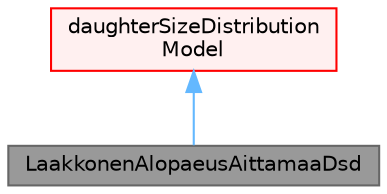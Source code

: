 digraph "LaakkonenAlopaeusAittamaaDsd"
{
 // LATEX_PDF_SIZE
  bgcolor="transparent";
  edge [fontname=Helvetica,fontsize=10,labelfontname=Helvetica,labelfontsize=10];
  node [fontname=Helvetica,fontsize=10,shape=box,height=0.2,width=0.4];
  Node1 [id="Node000001",label="LaakkonenAlopaeusAittamaaDsd",height=0.2,width=0.4,color="gray40", fillcolor="grey60", style="filled", fontcolor="black",tooltip="Daughter size distribution model used by Laakkonen et al. (2006). Note that it must be multiplied by ..."];
  Node2 -> Node1 [id="edge1_Node000001_Node000002",dir="back",color="steelblue1",style="solid",tooltip=" "];
  Node2 [id="Node000002",label="daughterSizeDistribution\lModel",height=0.2,width=0.4,color="red", fillcolor="#FFF0F0", style="filled",URL="$classFoam_1_1diameterModels_1_1daughterSizeDistributionModel.html",tooltip="Base class for daughter size distribution models."];
}
